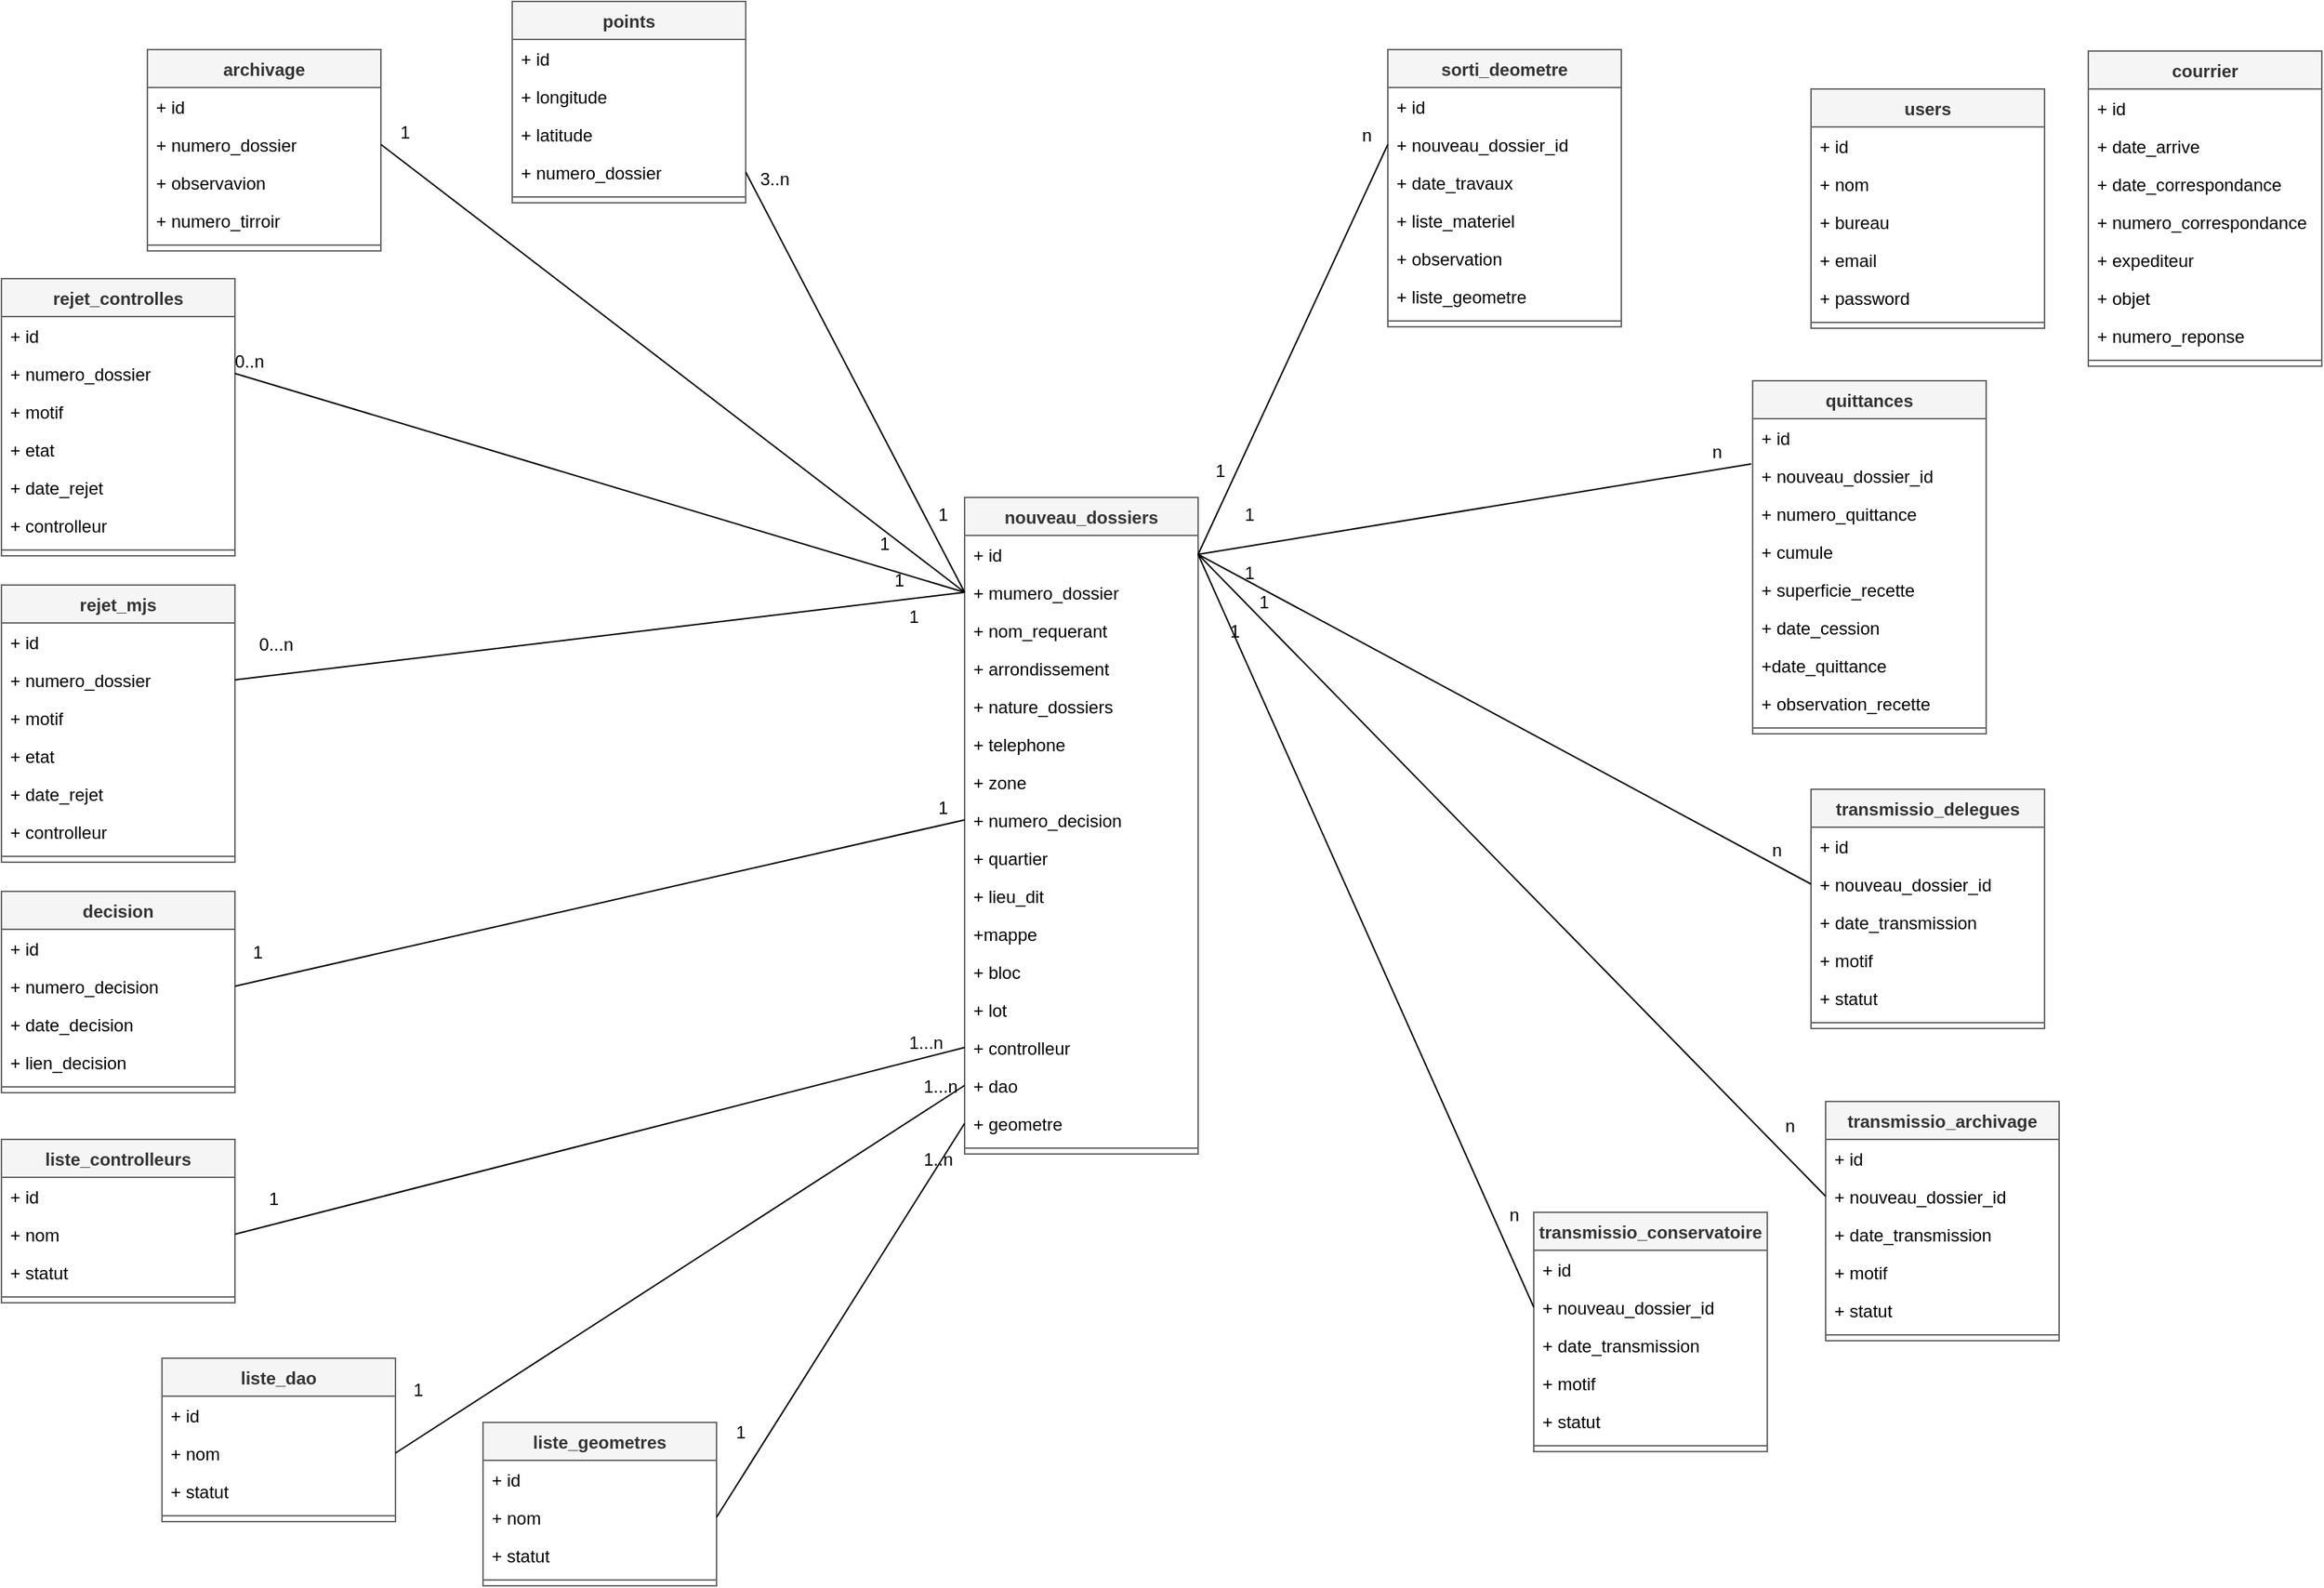 <mxfile>
    <diagram id="TivVkfcEOv7B_AkhgprF" name="Page-1">
        <mxGraphModel dx="832" dy="475" grid="1" gridSize="10" guides="1" tooltips="1" connect="1" arrows="1" fold="1" page="1" pageScale="1" pageWidth="1654" pageHeight="1169" background="#ffffff" math="0" shadow="0">
            <root>
                <mxCell id="0"/>
                <mxCell id="1" parent="0"/>
                <mxCell id="2" value="archivage" style="swimlane;fontStyle=1;align=center;verticalAlign=top;childLayout=stackLayout;horizontal=1;startSize=26;horizontalStack=0;resizeParent=1;resizeParentMax=0;resizeLast=0;collapsible=1;marginBottom=0;fontColor=#333333;labelBorderColor=none;labelBackgroundColor=none;fillColor=#f5f5f5;strokeColor=#666666;" vertex="1" parent="1">
                    <mxGeometry x="150" y="53" width="160" height="138" as="geometry"/>
                </mxCell>
                <mxCell id="3" value="+ id" style="text;strokeColor=none;fillColor=none;align=left;verticalAlign=top;spacingLeft=4;spacingRight=4;overflow=hidden;rotatable=0;points=[[0,0.5],[1,0.5]];portConstraint=eastwest;fontColor=#000000;labelBorderColor=none;labelBackgroundColor=none;" vertex="1" parent="2">
                    <mxGeometry y="26" width="160" height="26" as="geometry"/>
                </mxCell>
                <mxCell id="5" value="+ numero_dossier" style="text;strokeColor=none;fillColor=none;align=left;verticalAlign=top;spacingLeft=4;spacingRight=4;overflow=hidden;rotatable=0;points=[[0,0.5],[1,0.5]];portConstraint=eastwest;fontColor=#000000;labelBorderColor=none;labelBackgroundColor=none;" vertex="1" parent="2">
                    <mxGeometry y="52" width="160" height="26" as="geometry"/>
                </mxCell>
                <mxCell id="6" value="+ observavion" style="text;strokeColor=none;fillColor=none;align=left;verticalAlign=top;spacingLeft=4;spacingRight=4;overflow=hidden;rotatable=0;points=[[0,0.5],[1,0.5]];portConstraint=eastwest;fontColor=#000000;labelBorderColor=none;labelBackgroundColor=none;" vertex="1" parent="2">
                    <mxGeometry y="78" width="160" height="26" as="geometry"/>
                </mxCell>
                <mxCell id="7" value="+ numero_tirroir" style="text;strokeColor=none;fillColor=none;align=left;verticalAlign=top;spacingLeft=4;spacingRight=4;overflow=hidden;rotatable=0;points=[[0,0.5],[1,0.5]];portConstraint=eastwest;fontColor=#000000;labelBorderColor=none;labelBackgroundColor=none;" vertex="1" parent="2">
                    <mxGeometry y="104" width="160" height="26" as="geometry"/>
                </mxCell>
                <mxCell id="4" value="" style="line;strokeWidth=1;fillColor=none;align=left;verticalAlign=middle;spacingTop=-1;spacingLeft=3;spacingRight=3;rotatable=0;labelPosition=right;points=[];portConstraint=eastwest;strokeColor=inherit;fontColor=#000000;labelBorderColor=none;labelBackgroundColor=none;" vertex="1" parent="2">
                    <mxGeometry y="130" width="160" height="8" as="geometry"/>
                </mxCell>
                <mxCell id="10" value="courrier" style="swimlane;fontStyle=1;align=center;verticalAlign=top;childLayout=stackLayout;horizontal=1;startSize=26;horizontalStack=0;resizeParent=1;resizeParentMax=0;resizeLast=0;collapsible=1;marginBottom=0;fontColor=#333333;labelBorderColor=none;labelBackgroundColor=none;fillColor=#f5f5f5;strokeColor=#666666;" vertex="1" parent="1">
                    <mxGeometry x="1480" y="54" width="160" height="216" as="geometry"/>
                </mxCell>
                <mxCell id="11" value="+ id" style="text;strokeColor=none;fillColor=none;align=left;verticalAlign=top;spacingLeft=4;spacingRight=4;overflow=hidden;rotatable=0;points=[[0,0.5],[1,0.5]];portConstraint=eastwest;fontColor=#000000;labelBorderColor=none;labelBackgroundColor=none;" vertex="1" parent="10">
                    <mxGeometry y="26" width="160" height="26" as="geometry"/>
                </mxCell>
                <mxCell id="12" value="+ date_arrive" style="text;strokeColor=none;fillColor=none;align=left;verticalAlign=top;spacingLeft=4;spacingRight=4;overflow=hidden;rotatable=0;points=[[0,0.5],[1,0.5]];portConstraint=eastwest;fontColor=#000000;labelBorderColor=none;labelBackgroundColor=none;" vertex="1" parent="10">
                    <mxGeometry y="52" width="160" height="26" as="geometry"/>
                </mxCell>
                <mxCell id="13" value="+ date_correspondance" style="text;strokeColor=none;fillColor=none;align=left;verticalAlign=top;spacingLeft=4;spacingRight=4;overflow=hidden;rotatable=0;points=[[0,0.5],[1,0.5]];portConstraint=eastwest;fontColor=#000000;labelBorderColor=none;labelBackgroundColor=none;" vertex="1" parent="10">
                    <mxGeometry y="78" width="160" height="26" as="geometry"/>
                </mxCell>
                <mxCell id="14" value="+ numero_correspondance" style="text;strokeColor=none;fillColor=none;align=left;verticalAlign=top;spacingLeft=4;spacingRight=4;overflow=hidden;rotatable=0;points=[[0,0.5],[1,0.5]];portConstraint=eastwest;fontColor=#000000;labelBorderColor=none;labelBackgroundColor=none;" vertex="1" parent="10">
                    <mxGeometry y="104" width="160" height="26" as="geometry"/>
                </mxCell>
                <mxCell id="17" value="+ expediteur" style="text;strokeColor=none;fillColor=none;align=left;verticalAlign=top;spacingLeft=4;spacingRight=4;overflow=hidden;rotatable=0;points=[[0,0.5],[1,0.5]];portConstraint=eastwest;fontColor=#000000;labelBorderColor=none;labelBackgroundColor=none;" vertex="1" parent="10">
                    <mxGeometry y="130" width="160" height="26" as="geometry"/>
                </mxCell>
                <mxCell id="18" value="+ objet" style="text;strokeColor=none;fillColor=none;align=left;verticalAlign=top;spacingLeft=4;spacingRight=4;overflow=hidden;rotatable=0;points=[[0,0.5],[1,0.5]];portConstraint=eastwest;fontColor=#000000;labelBorderColor=none;labelBackgroundColor=none;" vertex="1" parent="10">
                    <mxGeometry y="156" width="160" height="26" as="geometry"/>
                </mxCell>
                <mxCell id="16" value="+ numero_reponse" style="text;strokeColor=none;fillColor=none;align=left;verticalAlign=top;spacingLeft=4;spacingRight=4;overflow=hidden;rotatable=0;points=[[0,0.5],[1,0.5]];portConstraint=eastwest;fontColor=#000000;labelBorderColor=none;labelBackgroundColor=none;" vertex="1" parent="10">
                    <mxGeometry y="182" width="160" height="26" as="geometry"/>
                </mxCell>
                <mxCell id="15" value="" style="line;strokeWidth=1;fillColor=none;align=left;verticalAlign=middle;spacingTop=-1;spacingLeft=3;spacingRight=3;rotatable=0;labelPosition=right;points=[];portConstraint=eastwest;strokeColor=inherit;fontColor=#000000;labelBorderColor=none;labelBackgroundColor=none;" vertex="1" parent="10">
                    <mxGeometry y="208" width="160" height="8" as="geometry"/>
                </mxCell>
                <mxCell id="19" value="decision" style="swimlane;fontStyle=1;align=center;verticalAlign=top;childLayout=stackLayout;horizontal=1;startSize=26;horizontalStack=0;resizeParent=1;resizeParentMax=0;resizeLast=0;collapsible=1;marginBottom=0;fontColor=#333333;labelBorderColor=none;labelBackgroundColor=none;fillColor=#f5f5f5;strokeColor=#666666;" vertex="1" parent="1">
                    <mxGeometry x="50" y="630" width="160" height="138" as="geometry"/>
                </mxCell>
                <mxCell id="20" value="+ id" style="text;strokeColor=none;fillColor=none;align=left;verticalAlign=top;spacingLeft=4;spacingRight=4;overflow=hidden;rotatable=0;points=[[0,0.5],[1,0.5]];portConstraint=eastwest;fontColor=#000000;labelBorderColor=none;labelBackgroundColor=none;" vertex="1" parent="19">
                    <mxGeometry y="26" width="160" height="26" as="geometry"/>
                </mxCell>
                <mxCell id="21" value="+ numero_decision" style="text;strokeColor=none;fillColor=none;align=left;verticalAlign=top;spacingLeft=4;spacingRight=4;overflow=hidden;rotatable=0;points=[[0,0.5],[1,0.5]];portConstraint=eastwest;fontColor=#000000;labelBorderColor=none;labelBackgroundColor=none;" vertex="1" parent="19">
                    <mxGeometry y="52" width="160" height="26" as="geometry"/>
                </mxCell>
                <mxCell id="22" value="+ date_decision" style="text;strokeColor=none;fillColor=none;align=left;verticalAlign=top;spacingLeft=4;spacingRight=4;overflow=hidden;rotatable=0;points=[[0,0.5],[1,0.5]];portConstraint=eastwest;fontColor=#000000;labelBorderColor=none;labelBackgroundColor=none;" vertex="1" parent="19">
                    <mxGeometry y="78" width="160" height="26" as="geometry"/>
                </mxCell>
                <mxCell id="23" value="+ lien_decision" style="text;strokeColor=none;fillColor=none;align=left;verticalAlign=top;spacingLeft=4;spacingRight=4;overflow=hidden;rotatable=0;points=[[0,0.5],[1,0.5]];portConstraint=eastwest;fontColor=#000000;labelBorderColor=none;labelBackgroundColor=none;" vertex="1" parent="19">
                    <mxGeometry y="104" width="160" height="26" as="geometry"/>
                </mxCell>
                <mxCell id="24" value="" style="line;strokeWidth=1;fillColor=none;align=left;verticalAlign=middle;spacingTop=-1;spacingLeft=3;spacingRight=3;rotatable=0;labelPosition=right;points=[];portConstraint=eastwest;strokeColor=inherit;fontColor=#000000;labelBorderColor=none;labelBackgroundColor=none;" vertex="1" parent="19">
                    <mxGeometry y="130" width="160" height="8" as="geometry"/>
                </mxCell>
                <mxCell id="25" value="liste_controlleurs" style="swimlane;fontStyle=1;align=center;verticalAlign=top;childLayout=stackLayout;horizontal=1;startSize=26;horizontalStack=0;resizeParent=1;resizeParentMax=0;resizeLast=0;collapsible=1;marginBottom=0;fontColor=#333333;labelBorderColor=none;labelBackgroundColor=none;fillColor=#f5f5f5;strokeColor=#666666;" vertex="1" parent="1">
                    <mxGeometry x="50" y="800" width="160" height="112" as="geometry"/>
                </mxCell>
                <mxCell id="26" value="+ id" style="text;strokeColor=none;fillColor=none;align=left;verticalAlign=top;spacingLeft=4;spacingRight=4;overflow=hidden;rotatable=0;points=[[0,0.5],[1,0.5]];portConstraint=eastwest;fontColor=#000000;labelBorderColor=none;labelBackgroundColor=none;" vertex="1" parent="25">
                    <mxGeometry y="26" width="160" height="26" as="geometry"/>
                </mxCell>
                <mxCell id="27" value="+ nom" style="text;strokeColor=none;fillColor=none;align=left;verticalAlign=top;spacingLeft=4;spacingRight=4;overflow=hidden;rotatable=0;points=[[0,0.5],[1,0.5]];portConstraint=eastwest;fontColor=#000000;labelBorderColor=none;labelBackgroundColor=none;" vertex="1" parent="25">
                    <mxGeometry y="52" width="160" height="26" as="geometry"/>
                </mxCell>
                <mxCell id="29" value="+ statut" style="text;strokeColor=none;fillColor=none;align=left;verticalAlign=top;spacingLeft=4;spacingRight=4;overflow=hidden;rotatable=0;points=[[0,0.5],[1,0.5]];portConstraint=eastwest;fontColor=#000000;labelBorderColor=none;labelBackgroundColor=none;" vertex="1" parent="25">
                    <mxGeometry y="78" width="160" height="26" as="geometry"/>
                </mxCell>
                <mxCell id="30" value="" style="line;strokeWidth=1;fillColor=none;align=left;verticalAlign=middle;spacingTop=-1;spacingLeft=3;spacingRight=3;rotatable=0;labelPosition=right;points=[];portConstraint=eastwest;strokeColor=inherit;fontColor=#000000;labelBorderColor=none;labelBackgroundColor=none;" vertex="1" parent="25">
                    <mxGeometry y="104" width="160" height="8" as="geometry"/>
                </mxCell>
                <mxCell id="31" value="liste_geometres" style="swimlane;fontStyle=1;align=center;verticalAlign=top;childLayout=stackLayout;horizontal=1;startSize=26;horizontalStack=0;resizeParent=1;resizeParentMax=0;resizeLast=0;collapsible=1;marginBottom=0;fontColor=#333333;labelBorderColor=none;labelBackgroundColor=none;fillColor=#f5f5f5;strokeColor=#666666;" vertex="1" parent="1">
                    <mxGeometry x="380" y="994" width="160" height="112" as="geometry"/>
                </mxCell>
                <mxCell id="32" value="+ id" style="text;strokeColor=none;fillColor=none;align=left;verticalAlign=top;spacingLeft=4;spacingRight=4;overflow=hidden;rotatable=0;points=[[0,0.5],[1,0.5]];portConstraint=eastwest;fontColor=#000000;labelBorderColor=none;labelBackgroundColor=none;" vertex="1" parent="31">
                    <mxGeometry y="26" width="160" height="26" as="geometry"/>
                </mxCell>
                <mxCell id="33" value="+ nom" style="text;strokeColor=none;fillColor=none;align=left;verticalAlign=top;spacingLeft=4;spacingRight=4;overflow=hidden;rotatable=0;points=[[0,0.5],[1,0.5]];portConstraint=eastwest;fontColor=#000000;labelBorderColor=none;labelBackgroundColor=none;" vertex="1" parent="31">
                    <mxGeometry y="52" width="160" height="26" as="geometry"/>
                </mxCell>
                <mxCell id="34" value="+ statut" style="text;strokeColor=none;fillColor=none;align=left;verticalAlign=top;spacingLeft=4;spacingRight=4;overflow=hidden;rotatable=0;points=[[0,0.5],[1,0.5]];portConstraint=eastwest;fontColor=#000000;labelBorderColor=none;labelBackgroundColor=none;" vertex="1" parent="31">
                    <mxGeometry y="78" width="160" height="26" as="geometry"/>
                </mxCell>
                <mxCell id="35" value="" style="line;strokeWidth=1;fillColor=none;align=left;verticalAlign=middle;spacingTop=-1;spacingLeft=3;spacingRight=3;rotatable=0;labelPosition=right;points=[];portConstraint=eastwest;strokeColor=inherit;fontColor=#000000;labelBorderColor=none;labelBackgroundColor=none;" vertex="1" parent="31">
                    <mxGeometry y="104" width="160" height="8" as="geometry"/>
                </mxCell>
                <mxCell id="36" value="liste_dao" style="swimlane;fontStyle=1;align=center;verticalAlign=top;childLayout=stackLayout;horizontal=1;startSize=26;horizontalStack=0;resizeParent=1;resizeParentMax=0;resizeLast=0;collapsible=1;marginBottom=0;fontColor=#333333;labelBorderColor=none;labelBackgroundColor=none;fillColor=#f5f5f5;strokeColor=#666666;" vertex="1" parent="1">
                    <mxGeometry x="160" y="950" width="160" height="112" as="geometry"/>
                </mxCell>
                <mxCell id="37" value="+ id" style="text;strokeColor=none;fillColor=none;align=left;verticalAlign=top;spacingLeft=4;spacingRight=4;overflow=hidden;rotatable=0;points=[[0,0.5],[1,0.5]];portConstraint=eastwest;fontColor=#000000;labelBorderColor=none;labelBackgroundColor=none;" vertex="1" parent="36">
                    <mxGeometry y="26" width="160" height="26" as="geometry"/>
                </mxCell>
                <mxCell id="38" value="+ nom" style="text;strokeColor=none;fillColor=none;align=left;verticalAlign=top;spacingLeft=4;spacingRight=4;overflow=hidden;rotatable=0;points=[[0,0.5],[1,0.5]];portConstraint=eastwest;fontColor=#000000;labelBorderColor=none;labelBackgroundColor=none;" vertex="1" parent="36">
                    <mxGeometry y="52" width="160" height="26" as="geometry"/>
                </mxCell>
                <mxCell id="39" value="+ statut" style="text;strokeColor=none;fillColor=none;align=left;verticalAlign=top;spacingLeft=4;spacingRight=4;overflow=hidden;rotatable=0;points=[[0,0.5],[1,0.5]];portConstraint=eastwest;fontColor=#000000;labelBorderColor=none;labelBackgroundColor=none;" vertex="1" parent="36">
                    <mxGeometry y="78" width="160" height="26" as="geometry"/>
                </mxCell>
                <mxCell id="40" value="" style="line;strokeWidth=1;fillColor=none;align=left;verticalAlign=middle;spacingTop=-1;spacingLeft=3;spacingRight=3;rotatable=0;labelPosition=right;points=[];portConstraint=eastwest;strokeColor=inherit;fontColor=#000000;labelBorderColor=none;labelBackgroundColor=none;" vertex="1" parent="36">
                    <mxGeometry y="104" width="160" height="8" as="geometry"/>
                </mxCell>
                <mxCell id="41" value="nouveau_dossiers" style="swimlane;fontStyle=1;align=center;verticalAlign=top;childLayout=stackLayout;horizontal=1;startSize=26;horizontalStack=0;resizeParent=1;resizeParentMax=0;resizeLast=0;collapsible=1;marginBottom=0;fontColor=#333333;labelBorderColor=none;labelBackgroundColor=none;fillColor=#f5f5f5;strokeColor=#666666;" vertex="1" parent="1">
                    <mxGeometry x="710" y="360" width="160" height="450" as="geometry"/>
                </mxCell>
                <mxCell id="42" value="+ id" style="text;strokeColor=none;fillColor=none;align=left;verticalAlign=top;spacingLeft=4;spacingRight=4;overflow=hidden;rotatable=0;points=[[0,0.5],[1,0.5]];portConstraint=eastwest;fontColor=#000000;labelBorderColor=none;labelBackgroundColor=none;" vertex="1" parent="41">
                    <mxGeometry y="26" width="160" height="26" as="geometry"/>
                </mxCell>
                <mxCell id="145" value="+ mumero_dossier" style="text;strokeColor=none;fillColor=none;align=left;verticalAlign=top;spacingLeft=4;spacingRight=4;overflow=hidden;rotatable=0;points=[[0,0.5],[1,0.5]];portConstraint=eastwest;fontColor=#000000;labelBorderColor=none;labelBackgroundColor=none;" vertex="1" parent="41">
                    <mxGeometry y="52" width="160" height="26" as="geometry"/>
                </mxCell>
                <mxCell id="43" value="+ nom_requerant" style="text;strokeColor=none;fillColor=none;align=left;verticalAlign=top;spacingLeft=4;spacingRight=4;overflow=hidden;rotatable=0;points=[[0,0.5],[1,0.5]];portConstraint=eastwest;fontColor=#000000;labelBorderColor=none;labelBackgroundColor=none;" vertex="1" parent="41">
                    <mxGeometry y="78" width="160" height="26" as="geometry"/>
                </mxCell>
                <mxCell id="47" value="+ arrondissement" style="text;strokeColor=none;fillColor=none;align=left;verticalAlign=top;spacingLeft=4;spacingRight=4;overflow=hidden;rotatable=0;points=[[0,0.5],[1,0.5]];portConstraint=eastwest;fontColor=#000000;labelBorderColor=none;labelBackgroundColor=none;" vertex="1" parent="41">
                    <mxGeometry y="104" width="160" height="26" as="geometry"/>
                </mxCell>
                <mxCell id="46" value="+ nature_dossiers" style="text;strokeColor=none;fillColor=none;align=left;verticalAlign=top;spacingLeft=4;spacingRight=4;overflow=hidden;rotatable=0;points=[[0,0.5],[1,0.5]];portConstraint=eastwest;fontColor=#000000;labelBorderColor=none;labelBackgroundColor=none;" vertex="1" parent="41">
                    <mxGeometry y="130" width="160" height="26" as="geometry"/>
                </mxCell>
                <mxCell id="44" value="+ telephone" style="text;strokeColor=none;fillColor=none;align=left;verticalAlign=top;spacingLeft=4;spacingRight=4;overflow=hidden;rotatable=0;points=[[0,0.5],[1,0.5]];portConstraint=eastwest;fontColor=#000000;labelBorderColor=none;labelBackgroundColor=none;" vertex="1" parent="41">
                    <mxGeometry y="156" width="160" height="26" as="geometry"/>
                </mxCell>
                <mxCell id="48" value="+ zone" style="text;strokeColor=none;fillColor=none;align=left;verticalAlign=top;spacingLeft=4;spacingRight=4;overflow=hidden;rotatable=0;points=[[0,0.5],[1,0.5]];portConstraint=eastwest;fontColor=#000000;labelBorderColor=none;labelBackgroundColor=none;" vertex="1" parent="41">
                    <mxGeometry y="182" width="160" height="26" as="geometry"/>
                </mxCell>
                <mxCell id="187" value="+ numero_decision" style="text;strokeColor=none;fillColor=none;align=left;verticalAlign=top;spacingLeft=4;spacingRight=4;overflow=hidden;rotatable=0;points=[[0,0.5],[1,0.5]];portConstraint=eastwest;fontColor=#000000;labelBorderColor=none;labelBackgroundColor=none;" vertex="1" parent="41">
                    <mxGeometry y="208" width="160" height="26" as="geometry"/>
                </mxCell>
                <mxCell id="49" value="+ quartier" style="text;strokeColor=none;fillColor=none;align=left;verticalAlign=top;spacingLeft=4;spacingRight=4;overflow=hidden;rotatable=0;points=[[0,0.5],[1,0.5]];portConstraint=eastwest;fontColor=#000000;labelBorderColor=none;labelBackgroundColor=none;" vertex="1" parent="41">
                    <mxGeometry y="234" width="160" height="26" as="geometry"/>
                </mxCell>
                <mxCell id="50" value="+ lieu_dit" style="text;strokeColor=none;fillColor=none;align=left;verticalAlign=top;spacingLeft=4;spacingRight=4;overflow=hidden;rotatable=0;points=[[0,0.5],[1,0.5]];portConstraint=eastwest;fontColor=#000000;labelBorderColor=none;labelBackgroundColor=none;" vertex="1" parent="41">
                    <mxGeometry y="260" width="160" height="26" as="geometry"/>
                </mxCell>
                <mxCell id="51" value="+mappe" style="text;strokeColor=none;fillColor=none;align=left;verticalAlign=top;spacingLeft=4;spacingRight=4;overflow=hidden;rotatable=0;points=[[0,0.5],[1,0.5]];portConstraint=eastwest;fontColor=#000000;labelBorderColor=none;labelBackgroundColor=none;" vertex="1" parent="41">
                    <mxGeometry y="286" width="160" height="26" as="geometry"/>
                </mxCell>
                <mxCell id="52" value="+ bloc" style="text;strokeColor=none;fillColor=none;align=left;verticalAlign=top;spacingLeft=4;spacingRight=4;overflow=hidden;rotatable=0;points=[[0,0.5],[1,0.5]];portConstraint=eastwest;fontColor=#000000;labelBorderColor=none;labelBackgroundColor=none;" vertex="1" parent="41">
                    <mxGeometry y="312" width="160" height="26" as="geometry"/>
                </mxCell>
                <mxCell id="53" value="+ lot" style="text;strokeColor=none;fillColor=none;align=left;verticalAlign=top;spacingLeft=4;spacingRight=4;overflow=hidden;rotatable=0;points=[[0,0.5],[1,0.5]];portConstraint=eastwest;fontColor=#000000;labelBorderColor=none;labelBackgroundColor=none;" vertex="1" parent="41">
                    <mxGeometry y="338" width="160" height="26" as="geometry"/>
                </mxCell>
                <mxCell id="149" value="+ controlleur" style="text;strokeColor=none;fillColor=none;align=left;verticalAlign=top;spacingLeft=4;spacingRight=4;overflow=hidden;rotatable=0;points=[[0,0.5],[1,0.5]];portConstraint=eastwest;fontColor=#000000;labelBorderColor=none;labelBackgroundColor=none;" vertex="1" parent="41">
                    <mxGeometry y="364" width="160" height="26" as="geometry"/>
                </mxCell>
                <mxCell id="154" value="+ dao" style="text;strokeColor=none;fillColor=none;align=left;verticalAlign=top;spacingLeft=4;spacingRight=4;overflow=hidden;rotatable=0;points=[[0,0.5],[1,0.5]];portConstraint=eastwest;fontColor=#000000;labelBorderColor=none;labelBackgroundColor=none;" vertex="1" parent="41">
                    <mxGeometry y="390" width="160" height="26" as="geometry"/>
                </mxCell>
                <mxCell id="153" value="+ geometre" style="text;strokeColor=none;fillColor=none;align=left;verticalAlign=top;spacingLeft=4;spacingRight=4;overflow=hidden;rotatable=0;points=[[0,0.5],[1,0.5]];portConstraint=eastwest;fontColor=#000000;labelBorderColor=none;labelBackgroundColor=none;" vertex="1" parent="41">
                    <mxGeometry y="416" width="160" height="26" as="geometry"/>
                </mxCell>
                <mxCell id="45" value="" style="line;strokeWidth=1;fillColor=none;align=left;verticalAlign=middle;spacingTop=-1;spacingLeft=3;spacingRight=3;rotatable=0;labelPosition=right;points=[];portConstraint=eastwest;strokeColor=inherit;fontColor=#000000;labelBorderColor=none;labelBackgroundColor=none;" vertex="1" parent="41">
                    <mxGeometry y="442" width="160" height="8" as="geometry"/>
                </mxCell>
                <mxCell id="55" value="points" style="swimlane;fontStyle=1;align=center;verticalAlign=top;childLayout=stackLayout;horizontal=1;startSize=26;horizontalStack=0;resizeParent=1;resizeParentMax=0;resizeLast=0;collapsible=1;marginBottom=0;fontColor=#333333;labelBorderColor=none;labelBackgroundColor=none;fillColor=#f5f5f5;strokeColor=#666666;" vertex="1" parent="1">
                    <mxGeometry x="400" y="20" width="160" height="138" as="geometry"/>
                </mxCell>
                <mxCell id="56" value="+ id" style="text;strokeColor=none;fillColor=none;align=left;verticalAlign=top;spacingLeft=4;spacingRight=4;overflow=hidden;rotatable=0;points=[[0,0.5],[1,0.5]];portConstraint=eastwest;fontColor=#000000;labelBorderColor=none;labelBackgroundColor=none;" vertex="1" parent="55">
                    <mxGeometry y="26" width="160" height="26" as="geometry"/>
                </mxCell>
                <mxCell id="57" value="+ longitude" style="text;strokeColor=none;fillColor=none;align=left;verticalAlign=top;spacingLeft=4;spacingRight=4;overflow=hidden;rotatable=0;points=[[0,0.5],[1,0.5]];portConstraint=eastwest;fontColor=#000000;labelBorderColor=none;labelBackgroundColor=none;" vertex="1" parent="55">
                    <mxGeometry y="52" width="160" height="26" as="geometry"/>
                </mxCell>
                <mxCell id="58" value="+ latitude" style="text;strokeColor=none;fillColor=none;align=left;verticalAlign=top;spacingLeft=4;spacingRight=4;overflow=hidden;rotatable=0;points=[[0,0.5],[1,0.5]];portConstraint=eastwest;fontColor=#000000;labelBorderColor=none;labelBackgroundColor=none;" vertex="1" parent="55">
                    <mxGeometry y="78" width="160" height="26" as="geometry"/>
                </mxCell>
                <mxCell id="60" value="+ numero_dossier" style="text;strokeColor=none;fillColor=none;align=left;verticalAlign=top;spacingLeft=4;spacingRight=4;overflow=hidden;rotatable=0;points=[[0,0.5],[1,0.5]];portConstraint=eastwest;fontColor=#000000;labelBorderColor=none;labelBackgroundColor=none;" vertex="1" parent="55">
                    <mxGeometry y="104" width="160" height="26" as="geometry"/>
                </mxCell>
                <mxCell id="59" value="" style="line;strokeWidth=1;fillColor=none;align=left;verticalAlign=middle;spacingTop=-1;spacingLeft=3;spacingRight=3;rotatable=0;labelPosition=right;points=[];portConstraint=eastwest;strokeColor=inherit;fontColor=#000000;labelBorderColor=none;labelBackgroundColor=none;" vertex="1" parent="55">
                    <mxGeometry y="130" width="160" height="8" as="geometry"/>
                </mxCell>
                <mxCell id="61" value="quittances" style="swimlane;fontStyle=1;align=center;verticalAlign=top;childLayout=stackLayout;horizontal=1;startSize=26;horizontalStack=0;resizeParent=1;resizeParentMax=0;resizeLast=0;collapsible=1;marginBottom=0;fontColor=#333333;labelBorderColor=none;labelBackgroundColor=none;fillColor=#f5f5f5;strokeColor=#666666;" vertex="1" parent="1">
                    <mxGeometry x="1250" y="280" width="160" height="242" as="geometry"/>
                </mxCell>
                <mxCell id="62" value="+ id" style="text;strokeColor=none;fillColor=none;align=left;verticalAlign=top;spacingLeft=4;spacingRight=4;overflow=hidden;rotatable=0;points=[[0,0.5],[1,0.5]];portConstraint=eastwest;fontColor=#000000;labelBorderColor=none;labelBackgroundColor=none;" vertex="1" parent="61">
                    <mxGeometry y="26" width="160" height="26" as="geometry"/>
                </mxCell>
                <mxCell id="64" value="+ nouveau_dossier_id" style="text;strokeColor=none;fillColor=none;align=left;verticalAlign=top;spacingLeft=4;spacingRight=4;overflow=hidden;rotatable=0;points=[[0,0.5],[1,0.5]];portConstraint=eastwest;fontColor=#000000;labelBorderColor=none;labelBackgroundColor=none;" vertex="1" parent="61">
                    <mxGeometry y="52" width="160" height="26" as="geometry"/>
                </mxCell>
                <mxCell id="63" value="+ numero_quittance" style="text;strokeColor=none;fillColor=none;align=left;verticalAlign=top;spacingLeft=4;spacingRight=4;overflow=hidden;rotatable=0;points=[[0,0.5],[1,0.5]];portConstraint=eastwest;fontColor=#000000;labelBorderColor=none;labelBackgroundColor=none;" vertex="1" parent="61">
                    <mxGeometry y="78" width="160" height="26" as="geometry"/>
                </mxCell>
                <mxCell id="66" value="+ cumule" style="text;strokeColor=none;fillColor=none;align=left;verticalAlign=top;spacingLeft=4;spacingRight=4;overflow=hidden;rotatable=0;points=[[0,0.5],[1,0.5]];portConstraint=eastwest;fontColor=#000000;labelBorderColor=none;labelBackgroundColor=none;" vertex="1" parent="61">
                    <mxGeometry y="104" width="160" height="26" as="geometry"/>
                </mxCell>
                <mxCell id="67" value="+ superficie_recette" style="text;strokeColor=none;fillColor=none;align=left;verticalAlign=top;spacingLeft=4;spacingRight=4;overflow=hidden;rotatable=0;points=[[0,0.5],[1,0.5]];portConstraint=eastwest;fontColor=#000000;labelBorderColor=none;labelBackgroundColor=none;" vertex="1" parent="61">
                    <mxGeometry y="130" width="160" height="26" as="geometry"/>
                </mxCell>
                <mxCell id="68" value="+ date_cession" style="text;strokeColor=none;fillColor=none;align=left;verticalAlign=top;spacingLeft=4;spacingRight=4;overflow=hidden;rotatable=0;points=[[0,0.5],[1,0.5]];portConstraint=eastwest;fontColor=#000000;labelBorderColor=none;labelBackgroundColor=none;" vertex="1" parent="61">
                    <mxGeometry y="156" width="160" height="26" as="geometry"/>
                </mxCell>
                <mxCell id="69" value="+date_quittance" style="text;strokeColor=none;fillColor=none;align=left;verticalAlign=top;spacingLeft=4;spacingRight=4;overflow=hidden;rotatable=0;points=[[0,0.5],[1,0.5]];portConstraint=eastwest;fontColor=#000000;labelBorderColor=none;labelBackgroundColor=none;" vertex="1" parent="61">
                    <mxGeometry y="182" width="160" height="26" as="geometry"/>
                </mxCell>
                <mxCell id="70" value="+ observation_recette" style="text;strokeColor=none;fillColor=none;align=left;verticalAlign=top;spacingLeft=4;spacingRight=4;overflow=hidden;rotatable=0;points=[[0,0.5],[1,0.5]];portConstraint=eastwest;fontColor=#000000;labelBorderColor=none;labelBackgroundColor=none;" vertex="1" parent="61">
                    <mxGeometry y="208" width="160" height="26" as="geometry"/>
                </mxCell>
                <mxCell id="65" value="" style="line;strokeWidth=1;fillColor=none;align=left;verticalAlign=middle;spacingTop=-1;spacingLeft=3;spacingRight=3;rotatable=0;labelPosition=right;points=[];portConstraint=eastwest;strokeColor=inherit;fontColor=#000000;labelBorderColor=none;labelBackgroundColor=none;" vertex="1" parent="61">
                    <mxGeometry y="234" width="160" height="8" as="geometry"/>
                </mxCell>
                <mxCell id="71" value="rejet_controlles" style="swimlane;fontStyle=1;align=center;verticalAlign=top;childLayout=stackLayout;horizontal=1;startSize=26;horizontalStack=0;resizeParent=1;resizeParentMax=0;resizeLast=0;collapsible=1;marginBottom=0;fontColor=#333333;labelBorderColor=none;labelBackgroundColor=none;fillColor=#f5f5f5;strokeColor=#666666;" vertex="1" parent="1">
                    <mxGeometry x="50" y="210" width="160" height="190" as="geometry"/>
                </mxCell>
                <mxCell id="72" value="+ id" style="text;strokeColor=none;fillColor=none;align=left;verticalAlign=top;spacingLeft=4;spacingRight=4;overflow=hidden;rotatable=0;points=[[0,0.5],[1,0.5]];portConstraint=eastwest;fontColor=#000000;labelBorderColor=none;labelBackgroundColor=none;" vertex="1" parent="71">
                    <mxGeometry y="26" width="160" height="26" as="geometry"/>
                </mxCell>
                <mxCell id="73" value="+ numero_dossier" style="text;strokeColor=none;fillColor=none;align=left;verticalAlign=top;spacingLeft=4;spacingRight=4;overflow=hidden;rotatable=0;points=[[0,0.5],[1,0.5]];portConstraint=eastwest;fontColor=#000000;labelBorderColor=none;labelBackgroundColor=none;" vertex="1" parent="71">
                    <mxGeometry y="52" width="160" height="26" as="geometry"/>
                </mxCell>
                <mxCell id="74" value="+ motif" style="text;strokeColor=none;fillColor=none;align=left;verticalAlign=top;spacingLeft=4;spacingRight=4;overflow=hidden;rotatable=0;points=[[0,0.5],[1,0.5]];portConstraint=eastwest;fontColor=#000000;labelBorderColor=none;labelBackgroundColor=none;" vertex="1" parent="71">
                    <mxGeometry y="78" width="160" height="26" as="geometry"/>
                </mxCell>
                <mxCell id="76" value="+ etat" style="text;strokeColor=none;fillColor=none;align=left;verticalAlign=top;spacingLeft=4;spacingRight=4;overflow=hidden;rotatable=0;points=[[0,0.5],[1,0.5]];portConstraint=eastwest;fontColor=#000000;labelBorderColor=none;labelBackgroundColor=none;" vertex="1" parent="71">
                    <mxGeometry y="104" width="160" height="26" as="geometry"/>
                </mxCell>
                <mxCell id="77" value="+ date_rejet" style="text;strokeColor=none;fillColor=none;align=left;verticalAlign=top;spacingLeft=4;spacingRight=4;overflow=hidden;rotatable=0;points=[[0,0.5],[1,0.5]];portConstraint=eastwest;fontColor=#000000;labelBorderColor=none;labelBackgroundColor=none;" vertex="1" parent="71">
                    <mxGeometry y="130" width="160" height="26" as="geometry"/>
                </mxCell>
                <mxCell id="78" value="+ controlleur" style="text;strokeColor=none;fillColor=none;align=left;verticalAlign=top;spacingLeft=4;spacingRight=4;overflow=hidden;rotatable=0;points=[[0,0.5],[1,0.5]];portConstraint=eastwest;fontColor=#000000;labelBorderColor=none;labelBackgroundColor=none;" vertex="1" parent="71">
                    <mxGeometry y="156" width="160" height="26" as="geometry"/>
                </mxCell>
                <mxCell id="75" value="" style="line;strokeWidth=1;fillColor=none;align=left;verticalAlign=middle;spacingTop=-1;spacingLeft=3;spacingRight=3;rotatable=0;labelPosition=right;points=[];portConstraint=eastwest;strokeColor=inherit;fontColor=#000000;labelBorderColor=none;labelBackgroundColor=none;" vertex="1" parent="71">
                    <mxGeometry y="182" width="160" height="8" as="geometry"/>
                </mxCell>
                <mxCell id="79" value="rejet_mjs" style="swimlane;fontStyle=1;align=center;verticalAlign=top;childLayout=stackLayout;horizontal=1;startSize=26;horizontalStack=0;resizeParent=1;resizeParentMax=0;resizeLast=0;collapsible=1;marginBottom=0;fontColor=#333333;labelBorderColor=none;labelBackgroundColor=none;fillColor=#f5f5f5;strokeColor=#666666;" vertex="1" parent="1">
                    <mxGeometry x="50" y="420" width="160" height="190" as="geometry"/>
                </mxCell>
                <mxCell id="80" value="+ id" style="text;strokeColor=none;fillColor=none;align=left;verticalAlign=top;spacingLeft=4;spacingRight=4;overflow=hidden;rotatable=0;points=[[0,0.5],[1,0.5]];portConstraint=eastwest;fontColor=#000000;labelBorderColor=none;labelBackgroundColor=none;" vertex="1" parent="79">
                    <mxGeometry y="26" width="160" height="26" as="geometry"/>
                </mxCell>
                <mxCell id="81" value="+ numero_dossier" style="text;strokeColor=none;fillColor=none;align=left;verticalAlign=top;spacingLeft=4;spacingRight=4;overflow=hidden;rotatable=0;points=[[0,0.5],[1,0.5]];portConstraint=eastwest;fontColor=#000000;labelBorderColor=none;labelBackgroundColor=none;" vertex="1" parent="79">
                    <mxGeometry y="52" width="160" height="26" as="geometry"/>
                </mxCell>
                <mxCell id="82" value="+ motif" style="text;strokeColor=none;fillColor=none;align=left;verticalAlign=top;spacingLeft=4;spacingRight=4;overflow=hidden;rotatable=0;points=[[0,0.5],[1,0.5]];portConstraint=eastwest;fontColor=#000000;labelBorderColor=none;labelBackgroundColor=none;" vertex="1" parent="79">
                    <mxGeometry y="78" width="160" height="26" as="geometry"/>
                </mxCell>
                <mxCell id="83" value="+ etat" style="text;strokeColor=none;fillColor=none;align=left;verticalAlign=top;spacingLeft=4;spacingRight=4;overflow=hidden;rotatable=0;points=[[0,0.5],[1,0.5]];portConstraint=eastwest;fontColor=#000000;labelBorderColor=none;labelBackgroundColor=none;" vertex="1" parent="79">
                    <mxGeometry y="104" width="160" height="26" as="geometry"/>
                </mxCell>
                <mxCell id="84" value="+ date_rejet" style="text;strokeColor=none;fillColor=none;align=left;verticalAlign=top;spacingLeft=4;spacingRight=4;overflow=hidden;rotatable=0;points=[[0,0.5],[1,0.5]];portConstraint=eastwest;fontColor=#000000;labelBorderColor=none;labelBackgroundColor=none;" vertex="1" parent="79">
                    <mxGeometry y="130" width="160" height="26" as="geometry"/>
                </mxCell>
                <mxCell id="85" value="+ controlleur" style="text;strokeColor=none;fillColor=none;align=left;verticalAlign=top;spacingLeft=4;spacingRight=4;overflow=hidden;rotatable=0;points=[[0,0.5],[1,0.5]];portConstraint=eastwest;fontColor=#000000;labelBorderColor=none;labelBackgroundColor=none;" vertex="1" parent="79">
                    <mxGeometry y="156" width="160" height="26" as="geometry"/>
                </mxCell>
                <mxCell id="86" value="" style="line;strokeWidth=1;fillColor=none;align=left;verticalAlign=middle;spacingTop=-1;spacingLeft=3;spacingRight=3;rotatable=0;labelPosition=right;points=[];portConstraint=eastwest;strokeColor=inherit;fontColor=#000000;labelBorderColor=none;labelBackgroundColor=none;" vertex="1" parent="79">
                    <mxGeometry y="182" width="160" height="8" as="geometry"/>
                </mxCell>
                <mxCell id="87" value="sorti_deometre" style="swimlane;fontStyle=1;align=center;verticalAlign=top;childLayout=stackLayout;horizontal=1;startSize=26;horizontalStack=0;resizeParent=1;resizeParentMax=0;resizeLast=0;collapsible=1;marginBottom=0;fontColor=#333333;labelBorderColor=none;labelBackgroundColor=none;fillColor=#f5f5f5;strokeColor=#666666;" vertex="1" parent="1">
                    <mxGeometry x="1000" y="53" width="160" height="190" as="geometry"/>
                </mxCell>
                <mxCell id="88" value="+ id" style="text;strokeColor=none;fillColor=none;align=left;verticalAlign=top;spacingLeft=4;spacingRight=4;overflow=hidden;rotatable=0;points=[[0,0.5],[1,0.5]];portConstraint=eastwest;fontColor=#000000;labelBorderColor=none;labelBackgroundColor=none;" vertex="1" parent="87">
                    <mxGeometry y="26" width="160" height="26" as="geometry"/>
                </mxCell>
                <mxCell id="89" value="+ nouveau_dossier_id" style="text;strokeColor=none;fillColor=none;align=left;verticalAlign=top;spacingLeft=4;spacingRight=4;overflow=hidden;rotatable=0;points=[[0,0.5],[1,0.5]];portConstraint=eastwest;fontColor=#000000;labelBorderColor=none;labelBackgroundColor=none;" vertex="1" parent="87">
                    <mxGeometry y="52" width="160" height="26" as="geometry"/>
                </mxCell>
                <mxCell id="90" value="+ date_travaux" style="text;strokeColor=none;fillColor=none;align=left;verticalAlign=top;spacingLeft=4;spacingRight=4;overflow=hidden;rotatable=0;points=[[0,0.5],[1,0.5]];portConstraint=eastwest;fontColor=#000000;labelBorderColor=none;labelBackgroundColor=none;" vertex="1" parent="87">
                    <mxGeometry y="78" width="160" height="26" as="geometry"/>
                </mxCell>
                <mxCell id="91" value="+ liste_materiel" style="text;strokeColor=none;fillColor=none;align=left;verticalAlign=top;spacingLeft=4;spacingRight=4;overflow=hidden;rotatable=0;points=[[0,0.5],[1,0.5]];portConstraint=eastwest;fontColor=#000000;labelBorderColor=none;labelBackgroundColor=none;" vertex="1" parent="87">
                    <mxGeometry y="104" width="160" height="26" as="geometry"/>
                </mxCell>
                <mxCell id="92" value="+ observation" style="text;strokeColor=none;fillColor=none;align=left;verticalAlign=top;spacingLeft=4;spacingRight=4;overflow=hidden;rotatable=0;points=[[0,0.5],[1,0.5]];portConstraint=eastwest;fontColor=#000000;labelBorderColor=none;labelBackgroundColor=none;" vertex="1" parent="87">
                    <mxGeometry y="130" width="160" height="26" as="geometry"/>
                </mxCell>
                <mxCell id="93" value="+ liste_geometre" style="text;strokeColor=none;fillColor=none;align=left;verticalAlign=top;spacingLeft=4;spacingRight=4;overflow=hidden;rotatable=0;points=[[0,0.5],[1,0.5]];portConstraint=eastwest;fontColor=#000000;labelBorderColor=none;labelBackgroundColor=none;" vertex="1" parent="87">
                    <mxGeometry y="156" width="160" height="26" as="geometry"/>
                </mxCell>
                <mxCell id="95" value="" style="line;strokeWidth=1;fillColor=none;align=left;verticalAlign=middle;spacingTop=-1;spacingLeft=3;spacingRight=3;rotatable=0;labelPosition=right;points=[];portConstraint=eastwest;strokeColor=inherit;fontColor=#000000;labelBorderColor=none;labelBackgroundColor=none;" vertex="1" parent="87">
                    <mxGeometry y="182" width="160" height="8" as="geometry"/>
                </mxCell>
                <mxCell id="96" value="transmissio_delegues" style="swimlane;fontStyle=1;align=center;verticalAlign=top;childLayout=stackLayout;horizontal=1;startSize=26;horizontalStack=0;resizeParent=1;resizeParentMax=0;resizeLast=0;collapsible=1;marginBottom=0;fontColor=#333333;labelBorderColor=none;labelBackgroundColor=none;fillColor=#f5f5f5;strokeColor=#666666;" vertex="1" parent="1">
                    <mxGeometry x="1290" y="560" width="160" height="164" as="geometry"/>
                </mxCell>
                <mxCell id="97" value="+ id" style="text;strokeColor=none;fillColor=none;align=left;verticalAlign=top;spacingLeft=4;spacingRight=4;overflow=hidden;rotatable=0;points=[[0,0.5],[1,0.5]];portConstraint=eastwest;fontColor=#000000;labelBorderColor=none;labelBackgroundColor=none;" vertex="1" parent="96">
                    <mxGeometry y="26" width="160" height="26" as="geometry"/>
                </mxCell>
                <mxCell id="98" value="+ nouveau_dossier_id" style="text;strokeColor=none;fillColor=none;align=left;verticalAlign=top;spacingLeft=4;spacingRight=4;overflow=hidden;rotatable=0;points=[[0,0.5],[1,0.5]];portConstraint=eastwest;fontColor=#000000;labelBorderColor=none;labelBackgroundColor=none;" vertex="1" parent="96">
                    <mxGeometry y="52" width="160" height="26" as="geometry"/>
                </mxCell>
                <mxCell id="99" value="+ date_transmission" style="text;strokeColor=none;fillColor=none;align=left;verticalAlign=top;spacingLeft=4;spacingRight=4;overflow=hidden;rotatable=0;points=[[0,0.5],[1,0.5]];portConstraint=eastwest;fontColor=#000000;labelBorderColor=none;labelBackgroundColor=none;" vertex="1" parent="96">
                    <mxGeometry y="78" width="160" height="26" as="geometry"/>
                </mxCell>
                <mxCell id="100" value="+ motif" style="text;strokeColor=none;fillColor=none;align=left;verticalAlign=top;spacingLeft=4;spacingRight=4;overflow=hidden;rotatable=0;points=[[0,0.5],[1,0.5]];portConstraint=eastwest;fontColor=#000000;labelBorderColor=none;labelBackgroundColor=none;" vertex="1" parent="96">
                    <mxGeometry y="104" width="160" height="26" as="geometry"/>
                </mxCell>
                <mxCell id="101" value="+ statut" style="text;strokeColor=none;fillColor=none;align=left;verticalAlign=top;spacingLeft=4;spacingRight=4;overflow=hidden;rotatable=0;points=[[0,0.5],[1,0.5]];portConstraint=eastwest;fontColor=#000000;labelBorderColor=none;labelBackgroundColor=none;" vertex="1" parent="96">
                    <mxGeometry y="130" width="160" height="26" as="geometry"/>
                </mxCell>
                <mxCell id="103" value="" style="line;strokeWidth=1;fillColor=none;align=left;verticalAlign=middle;spacingTop=-1;spacingLeft=3;spacingRight=3;rotatable=0;labelPosition=right;points=[];portConstraint=eastwest;strokeColor=inherit;fontColor=#000000;labelBorderColor=none;labelBackgroundColor=none;" vertex="1" parent="96">
                    <mxGeometry y="156" width="160" height="8" as="geometry"/>
                </mxCell>
                <mxCell id="118" value="transmissio_archivage" style="swimlane;fontStyle=1;align=center;verticalAlign=top;childLayout=stackLayout;horizontal=1;startSize=26;horizontalStack=0;resizeParent=1;resizeParentMax=0;resizeLast=0;collapsible=1;marginBottom=0;fontColor=#333333;labelBorderColor=none;labelBackgroundColor=none;fillColor=#f5f5f5;strokeColor=#666666;" vertex="1" parent="1">
                    <mxGeometry x="1300" y="774" width="160" height="164" as="geometry"/>
                </mxCell>
                <mxCell id="119" value="+ id" style="text;strokeColor=none;fillColor=none;align=left;verticalAlign=top;spacingLeft=4;spacingRight=4;overflow=hidden;rotatable=0;points=[[0,0.5],[1,0.5]];portConstraint=eastwest;fontColor=#000000;labelBorderColor=none;labelBackgroundColor=none;" vertex="1" parent="118">
                    <mxGeometry y="26" width="160" height="26" as="geometry"/>
                </mxCell>
                <mxCell id="120" value="+ nouveau_dossier_id" style="text;strokeColor=none;fillColor=none;align=left;verticalAlign=top;spacingLeft=4;spacingRight=4;overflow=hidden;rotatable=0;points=[[0,0.5],[1,0.5]];portConstraint=eastwest;fontColor=#000000;labelBorderColor=none;labelBackgroundColor=none;" vertex="1" parent="118">
                    <mxGeometry y="52" width="160" height="26" as="geometry"/>
                </mxCell>
                <mxCell id="121" value="+ date_transmission" style="text;strokeColor=none;fillColor=none;align=left;verticalAlign=top;spacingLeft=4;spacingRight=4;overflow=hidden;rotatable=0;points=[[0,0.5],[1,0.5]];portConstraint=eastwest;fontColor=#000000;labelBorderColor=none;labelBackgroundColor=none;" vertex="1" parent="118">
                    <mxGeometry y="78" width="160" height="26" as="geometry"/>
                </mxCell>
                <mxCell id="122" value="+ motif" style="text;strokeColor=none;fillColor=none;align=left;verticalAlign=top;spacingLeft=4;spacingRight=4;overflow=hidden;rotatable=0;points=[[0,0.5],[1,0.5]];portConstraint=eastwest;fontColor=#000000;labelBorderColor=none;labelBackgroundColor=none;" vertex="1" parent="118">
                    <mxGeometry y="104" width="160" height="26" as="geometry"/>
                </mxCell>
                <mxCell id="123" value="+ statut" style="text;strokeColor=none;fillColor=none;align=left;verticalAlign=top;spacingLeft=4;spacingRight=4;overflow=hidden;rotatable=0;points=[[0,0.5],[1,0.5]];portConstraint=eastwest;fontColor=#000000;labelBorderColor=none;labelBackgroundColor=none;" vertex="1" parent="118">
                    <mxGeometry y="130" width="160" height="26" as="geometry"/>
                </mxCell>
                <mxCell id="124" value="" style="line;strokeWidth=1;fillColor=none;align=left;verticalAlign=middle;spacingTop=-1;spacingLeft=3;spacingRight=3;rotatable=0;labelPosition=right;points=[];portConstraint=eastwest;strokeColor=inherit;fontColor=#000000;labelBorderColor=none;labelBackgroundColor=none;" vertex="1" parent="118">
                    <mxGeometry y="156" width="160" height="8" as="geometry"/>
                </mxCell>
                <mxCell id="125" value="transmissio_conservatoire" style="swimlane;fontStyle=1;align=center;verticalAlign=top;childLayout=stackLayout;horizontal=1;startSize=26;horizontalStack=0;resizeParent=1;resizeParentMax=0;resizeLast=0;collapsible=1;marginBottom=0;fontColor=#333333;labelBorderColor=none;labelBackgroundColor=none;fillColor=#f5f5f5;strokeColor=#666666;" vertex="1" parent="1">
                    <mxGeometry x="1100" y="850" width="160" height="164" as="geometry"/>
                </mxCell>
                <mxCell id="126" value="+ id" style="text;strokeColor=none;fillColor=none;align=left;verticalAlign=top;spacingLeft=4;spacingRight=4;overflow=hidden;rotatable=0;points=[[0,0.5],[1,0.5]];portConstraint=eastwest;fontColor=#000000;labelBorderColor=none;labelBackgroundColor=none;" vertex="1" parent="125">
                    <mxGeometry y="26" width="160" height="26" as="geometry"/>
                </mxCell>
                <mxCell id="127" value="+ nouveau_dossier_id" style="text;strokeColor=none;fillColor=none;align=left;verticalAlign=top;spacingLeft=4;spacingRight=4;overflow=hidden;rotatable=0;points=[[0,0.5],[1,0.5]];portConstraint=eastwest;fontColor=#000000;labelBorderColor=none;labelBackgroundColor=none;" vertex="1" parent="125">
                    <mxGeometry y="52" width="160" height="26" as="geometry"/>
                </mxCell>
                <mxCell id="128" value="+ date_transmission" style="text;strokeColor=none;fillColor=none;align=left;verticalAlign=top;spacingLeft=4;spacingRight=4;overflow=hidden;rotatable=0;points=[[0,0.5],[1,0.5]];portConstraint=eastwest;fontColor=#000000;labelBorderColor=none;labelBackgroundColor=none;" vertex="1" parent="125">
                    <mxGeometry y="78" width="160" height="26" as="geometry"/>
                </mxCell>
                <mxCell id="129" value="+ motif" style="text;strokeColor=none;fillColor=none;align=left;verticalAlign=top;spacingLeft=4;spacingRight=4;overflow=hidden;rotatable=0;points=[[0,0.5],[1,0.5]];portConstraint=eastwest;fontColor=#000000;labelBorderColor=none;labelBackgroundColor=none;" vertex="1" parent="125">
                    <mxGeometry y="104" width="160" height="26" as="geometry"/>
                </mxCell>
                <mxCell id="130" value="+ statut" style="text;strokeColor=none;fillColor=none;align=left;verticalAlign=top;spacingLeft=4;spacingRight=4;overflow=hidden;rotatable=0;points=[[0,0.5],[1,0.5]];portConstraint=eastwest;fontColor=#000000;labelBorderColor=none;labelBackgroundColor=none;" vertex="1" parent="125">
                    <mxGeometry y="130" width="160" height="26" as="geometry"/>
                </mxCell>
                <mxCell id="131" value="" style="line;strokeWidth=1;fillColor=none;align=left;verticalAlign=middle;spacingTop=-1;spacingLeft=3;spacingRight=3;rotatable=0;labelPosition=right;points=[];portConstraint=eastwest;strokeColor=inherit;fontColor=#000000;labelBorderColor=none;labelBackgroundColor=none;" vertex="1" parent="125">
                    <mxGeometry y="156" width="160" height="8" as="geometry"/>
                </mxCell>
                <mxCell id="132" value="users" style="swimlane;fontStyle=1;align=center;verticalAlign=top;childLayout=stackLayout;horizontal=1;startSize=26;horizontalStack=0;resizeParent=1;resizeParentMax=0;resizeLast=0;collapsible=1;marginBottom=0;fontColor=#333333;labelBorderColor=none;labelBackgroundColor=none;fillColor=#f5f5f5;strokeColor=#666666;" vertex="1" parent="1">
                    <mxGeometry x="1290" y="80" width="160" height="164" as="geometry"/>
                </mxCell>
                <mxCell id="133" value="+ id" style="text;strokeColor=none;fillColor=none;align=left;verticalAlign=top;spacingLeft=4;spacingRight=4;overflow=hidden;rotatable=0;points=[[0,0.5],[1,0.5]];portConstraint=eastwest;fontColor=#000000;labelBorderColor=none;labelBackgroundColor=none;" vertex="1" parent="132">
                    <mxGeometry y="26" width="160" height="26" as="geometry"/>
                </mxCell>
                <mxCell id="134" value="+ nom" style="text;strokeColor=none;fillColor=none;align=left;verticalAlign=top;spacingLeft=4;spacingRight=4;overflow=hidden;rotatable=0;points=[[0,0.5],[1,0.5]];portConstraint=eastwest;fontColor=#000000;labelBorderColor=none;labelBackgroundColor=none;" vertex="1" parent="132">
                    <mxGeometry y="52" width="160" height="26" as="geometry"/>
                </mxCell>
                <mxCell id="135" value="+ bureau" style="text;strokeColor=none;fillColor=none;align=left;verticalAlign=top;spacingLeft=4;spacingRight=4;overflow=hidden;rotatable=0;points=[[0,0.5],[1,0.5]];portConstraint=eastwest;fontColor=#000000;labelBorderColor=none;labelBackgroundColor=none;" vertex="1" parent="132">
                    <mxGeometry y="78" width="160" height="26" as="geometry"/>
                </mxCell>
                <mxCell id="137" value="+ email" style="text;strokeColor=none;fillColor=none;align=left;verticalAlign=top;spacingLeft=4;spacingRight=4;overflow=hidden;rotatable=0;points=[[0,0.5],[1,0.5]];portConstraint=eastwest;fontColor=#000000;labelBorderColor=none;labelBackgroundColor=none;" vertex="1" parent="132">
                    <mxGeometry y="104" width="160" height="26" as="geometry"/>
                </mxCell>
                <mxCell id="138" value="+ password" style="text;strokeColor=none;fillColor=none;align=left;verticalAlign=top;spacingLeft=4;spacingRight=4;overflow=hidden;rotatable=0;points=[[0,0.5],[1,0.5]];portConstraint=eastwest;fontColor=#000000;labelBorderColor=none;labelBackgroundColor=none;" vertex="1" parent="132">
                    <mxGeometry y="130" width="160" height="26" as="geometry"/>
                </mxCell>
                <mxCell id="136" value="" style="line;strokeWidth=1;fillColor=none;align=left;verticalAlign=middle;spacingTop=-1;spacingLeft=3;spacingRight=3;rotatable=0;labelPosition=right;points=[];portConstraint=eastwest;strokeColor=inherit;fontColor=#000000;labelBorderColor=none;labelBackgroundColor=none;" vertex="1" parent="132">
                    <mxGeometry y="156" width="160" height="8" as="geometry"/>
                </mxCell>
                <mxCell id="139" value="" style="endArrow=none;html=1;rounded=0;align=center;verticalAlign=top;endFill=0;labelBackgroundColor=none;exitX=1;exitY=0.5;exitDx=0;exitDy=0;entryX=-0.006;entryY=0.192;entryDx=0;entryDy=0;entryPerimeter=0;fontColor=#000000;labelBorderColor=none;" edge="1" parent="1" source="42" target="64">
                    <mxGeometry relative="1" as="geometry">
                        <mxPoint x="650" y="280" as="sourcePoint"/>
                        <mxPoint x="880" y="250" as="targetPoint"/>
                        <mxPoint as="offset"/>
                    </mxGeometry>
                </mxCell>
                <mxCell id="140" value="1" style="resizable=0;html=1;align=left;verticalAlign=bottom;labelBackgroundColor=none;fontColor=#000000;labelBorderColor=none;" connectable="0" vertex="1" parent="139">
                    <mxGeometry x="-1" relative="1" as="geometry">
                        <mxPoint x="30" y="21" as="offset"/>
                    </mxGeometry>
                </mxCell>
                <mxCell id="141" value="n" style="resizable=0;html=1;align=right;verticalAlign=bottom;labelBackgroundColor=none;fontColor=#000000;labelBorderColor=none;" connectable="0" vertex="1" parent="139">
                    <mxGeometry x="1" relative="1" as="geometry">
                        <mxPoint x="-19" as="offset"/>
                    </mxGeometry>
                </mxCell>
                <mxCell id="142" value="" style="endArrow=none;html=1;rounded=0;align=center;verticalAlign=top;endFill=0;labelBackgroundColor=none;entryX=1;entryY=0.5;entryDx=0;entryDy=0;exitX=0;exitY=0.5;exitDx=0;exitDy=0;fontColor=#000000;labelBorderColor=none;" edge="1" parent="1" source="145" target="5">
                    <mxGeometry relative="1" as="geometry">
                        <mxPoint x="654.08" y="406.998" as="sourcePoint"/>
                        <mxPoint x="470" y="290" as="targetPoint"/>
                        <mxPoint as="offset"/>
                    </mxGeometry>
                </mxCell>
                <mxCell id="143" value="1" style="resizable=0;html=1;align=left;verticalAlign=bottom;labelBackgroundColor=none;fontColor=#000000;labelBorderColor=none;" connectable="0" vertex="1" parent="142">
                    <mxGeometry x="-1" relative="1" as="geometry">
                        <mxPoint x="-50" as="offset"/>
                    </mxGeometry>
                </mxCell>
                <mxCell id="144" value="1" style="resizable=0;html=1;align=right;verticalAlign=bottom;labelBackgroundColor=none;fontColor=#000000;labelBorderColor=none;" connectable="0" vertex="1" parent="142">
                    <mxGeometry x="1" relative="1" as="geometry">
                        <mxPoint x="20" as="offset"/>
                    </mxGeometry>
                </mxCell>
                <mxCell id="146" value="" style="endArrow=none;html=1;rounded=0;align=center;verticalAlign=top;endFill=0;labelBackgroundColor=none;entryX=1;entryY=0.5;entryDx=0;entryDy=0;exitX=0;exitY=0.5;exitDx=0;exitDy=0;fontColor=#000000;labelBorderColor=none;" edge="1" parent="1" source="187" target="21">
                    <mxGeometry relative="1" as="geometry">
                        <mxPoint x="660" y="435" as="sourcePoint"/>
                        <mxPoint x="320" y="128" as="targetPoint"/>
                        <mxPoint as="offset"/>
                    </mxGeometry>
                </mxCell>
                <mxCell id="147" value="1" style="resizable=0;html=1;align=left;verticalAlign=bottom;labelBackgroundColor=none;fontColor=#000000;labelBorderColor=none;" connectable="0" vertex="1" parent="146">
                    <mxGeometry x="-1" relative="1" as="geometry">
                        <mxPoint x="-20" as="offset"/>
                    </mxGeometry>
                </mxCell>
                <mxCell id="148" value="1" style="resizable=0;html=1;align=right;verticalAlign=bottom;labelBackgroundColor=none;fontColor=#000000;labelBorderColor=none;" connectable="0" vertex="1" parent="146">
                    <mxGeometry x="1" relative="1" as="geometry">
                        <mxPoint x="20" y="-15" as="offset"/>
                    </mxGeometry>
                </mxCell>
                <mxCell id="150" value="" style="endArrow=none;html=1;rounded=0;align=center;verticalAlign=top;endFill=0;labelBackgroundColor=none;entryX=1;entryY=0.5;entryDx=0;entryDy=0;exitX=0;exitY=0.5;exitDx=0;exitDy=0;fontColor=#000000;labelBorderColor=none;" edge="1" parent="1" source="149" target="27">
                    <mxGeometry relative="1" as="geometry">
                        <mxPoint x="660" y="591" as="sourcePoint"/>
                        <mxPoint x="240" y="305" as="targetPoint"/>
                        <mxPoint as="offset"/>
                    </mxGeometry>
                </mxCell>
                <mxCell id="151" value="1...n" style="resizable=0;html=1;align=left;verticalAlign=bottom;labelBackgroundColor=none;fontColor=#000000;labelBorderColor=none;" connectable="0" vertex="1" parent="150">
                    <mxGeometry x="-1" relative="1" as="geometry">
                        <mxPoint x="-40" y="5" as="offset"/>
                    </mxGeometry>
                </mxCell>
                <mxCell id="152" value="1" style="resizable=0;html=1;align=right;verticalAlign=bottom;labelBackgroundColor=none;fontColor=#000000;labelBorderColor=none;" connectable="0" vertex="1" parent="150">
                    <mxGeometry x="1" relative="1" as="geometry">
                        <mxPoint x="30" y="-15" as="offset"/>
                    </mxGeometry>
                </mxCell>
                <mxCell id="155" value="" style="endArrow=none;html=1;rounded=0;align=center;verticalAlign=top;endFill=0;labelBackgroundColor=none;entryX=1;entryY=0.5;entryDx=0;entryDy=0;exitX=0;exitY=0.5;exitDx=0;exitDy=0;fontColor=#000000;labelBorderColor=none;" edge="1" parent="1" source="154" target="38">
                    <mxGeometry relative="1" as="geometry">
                        <mxPoint x="660" y="721" as="sourcePoint"/>
                        <mxPoint x="240" y="455" as="targetPoint"/>
                        <mxPoint as="offset"/>
                    </mxGeometry>
                </mxCell>
                <mxCell id="156" value="1...n" style="resizable=0;html=1;align=left;verticalAlign=bottom;labelBackgroundColor=none;fontColor=#000000;labelBorderColor=none;" connectable="0" vertex="1" parent="155">
                    <mxGeometry x="-1" relative="1" as="geometry">
                        <mxPoint x="-30" y="9" as="offset"/>
                    </mxGeometry>
                </mxCell>
                <mxCell id="157" value="1" style="resizable=0;html=1;align=right;verticalAlign=bottom;labelBackgroundColor=none;fontColor=#000000;labelBorderColor=none;" connectable="0" vertex="1" parent="155">
                    <mxGeometry x="1" relative="1" as="geometry">
                        <mxPoint x="20" y="-35" as="offset"/>
                    </mxGeometry>
                </mxCell>
                <mxCell id="158" value="" style="endArrow=none;html=1;rounded=0;align=center;verticalAlign=top;endFill=0;labelBackgroundColor=none;entryX=1;entryY=0.5;entryDx=0;entryDy=0;exitX=0;exitY=0.5;exitDx=0;exitDy=0;fontColor=#000000;labelBorderColor=none;" edge="1" parent="1" source="153" target="33">
                    <mxGeometry relative="1" as="geometry">
                        <mxPoint x="660" y="747" as="sourcePoint"/>
                        <mxPoint x="240" y="705" as="targetPoint"/>
                        <mxPoint as="offset"/>
                    </mxGeometry>
                </mxCell>
                <mxCell id="159" value="1..n" style="resizable=0;html=1;align=left;verticalAlign=bottom;labelBackgroundColor=none;fontColor=#000000;labelBorderColor=none;" connectable="0" vertex="1" parent="158">
                    <mxGeometry x="-1" relative="1" as="geometry">
                        <mxPoint x="-30" y="33" as="offset"/>
                    </mxGeometry>
                </mxCell>
                <mxCell id="160" value="1" style="resizable=0;html=1;align=right;verticalAlign=bottom;labelBackgroundColor=none;fontColor=#000000;labelBorderColor=none;" connectable="0" vertex="1" parent="158">
                    <mxGeometry x="1" relative="1" as="geometry">
                        <mxPoint x="20" y="-49" as="offset"/>
                    </mxGeometry>
                </mxCell>
                <mxCell id="161" value="" style="endArrow=none;html=1;rounded=0;align=center;verticalAlign=top;endFill=0;labelBackgroundColor=none;exitX=0;exitY=0.5;exitDx=0;exitDy=0;entryX=1;entryY=0.5;entryDx=0;entryDy=0;fontColor=#000000;labelBorderColor=none;" edge="1" parent="1" source="145" target="73">
                    <mxGeometry relative="1" as="geometry">
                        <mxPoint x="580" y="435" as="sourcePoint"/>
                        <mxPoint x="380" y="710" as="targetPoint"/>
                        <mxPoint as="offset"/>
                    </mxGeometry>
                </mxCell>
                <mxCell id="162" value="1" style="resizable=0;html=1;align=left;verticalAlign=bottom;labelBackgroundColor=none;fontColor=#000000;labelBorderColor=none;" connectable="0" vertex="1" parent="161">
                    <mxGeometry x="-1" relative="1" as="geometry">
                        <mxPoint x="-60" y="-25" as="offset"/>
                    </mxGeometry>
                </mxCell>
                <mxCell id="163" value="0..n" style="resizable=0;html=1;align=right;verticalAlign=bottom;labelBackgroundColor=none;fontColor=#000000;labelBorderColor=none;" connectable="0" vertex="1" parent="161">
                    <mxGeometry x="1" relative="1" as="geometry">
                        <mxPoint x="20" as="offset"/>
                    </mxGeometry>
                </mxCell>
                <mxCell id="164" value="" style="endArrow=none;html=1;rounded=0;align=center;verticalAlign=top;endFill=0;labelBackgroundColor=none;exitX=0;exitY=0.5;exitDx=0;exitDy=0;entryX=1;entryY=0.5;entryDx=0;entryDy=0;fontColor=#000000;labelBorderColor=none;" edge="1" parent="1" source="145" target="81">
                    <mxGeometry relative="1" as="geometry">
                        <mxPoint x="660" y="435" as="sourcePoint"/>
                        <mxPoint x="450" y="915" as="targetPoint"/>
                        <mxPoint as="offset"/>
                    </mxGeometry>
                </mxCell>
                <mxCell id="165" value="1" style="resizable=0;html=1;align=left;verticalAlign=bottom;labelBackgroundColor=none;fontColor=#000000;labelBorderColor=none;" connectable="0" vertex="1" parent="164">
                    <mxGeometry x="-1" relative="1" as="geometry">
                        <mxPoint x="-40" y="25" as="offset"/>
                    </mxGeometry>
                </mxCell>
                <mxCell id="166" value="0...n" style="resizable=0;html=1;align=right;verticalAlign=bottom;labelBackgroundColor=none;fontColor=#000000;labelBorderColor=none;" connectable="0" vertex="1" parent="164">
                    <mxGeometry x="1" relative="1" as="geometry">
                        <mxPoint x="40" y="-15" as="offset"/>
                    </mxGeometry>
                </mxCell>
                <mxCell id="167" value="" style="endArrow=none;html=1;rounded=0;align=center;verticalAlign=top;endFill=0;labelBackgroundColor=none;entryX=1;entryY=0.5;entryDx=0;entryDy=0;exitX=0;exitY=0.5;exitDx=0;exitDy=0;fontColor=#000000;labelBorderColor=none;" edge="1" parent="1" source="145" target="60">
                    <mxGeometry relative="1" as="geometry">
                        <mxPoint x="550" y="440" as="sourcePoint"/>
                        <mxPoint x="320" y="128" as="targetPoint"/>
                        <mxPoint as="offset"/>
                    </mxGeometry>
                </mxCell>
                <mxCell id="168" value="1" style="resizable=0;html=1;align=left;verticalAlign=bottom;labelBackgroundColor=none;fontColor=#000000;labelBorderColor=none;" connectable="0" vertex="1" parent="167">
                    <mxGeometry x="-1" relative="1" as="geometry">
                        <mxPoint x="180" y="35" as="offset"/>
                    </mxGeometry>
                </mxCell>
                <mxCell id="169" value="3..n" style="resizable=0;html=1;align=right;verticalAlign=bottom;labelBackgroundColor=none;fontColor=#000000;labelBorderColor=none;" connectable="0" vertex="1" parent="167">
                    <mxGeometry x="1" relative="1" as="geometry">
                        <mxPoint x="30" y="13" as="offset"/>
                    </mxGeometry>
                </mxCell>
                <mxCell id="170" value="" style="endArrow=none;html=1;rounded=0;align=center;verticalAlign=top;endFill=0;labelBackgroundColor=none;exitX=1;exitY=0.5;exitDx=0;exitDy=0;entryX=0;entryY=0.5;entryDx=0;entryDy=0;fontColor=#000000;labelBorderColor=none;" edge="1" parent="1" source="42" target="89">
                    <mxGeometry relative="1" as="geometry">
                        <mxPoint x="660" y="435" as="sourcePoint"/>
                        <mxPoint x="660" y="100" as="targetPoint"/>
                        <mxPoint as="offset"/>
                    </mxGeometry>
                </mxCell>
                <mxCell id="171" value="1" style="resizable=0;html=1;align=left;verticalAlign=bottom;labelBackgroundColor=none;fontColor=#000000;labelBorderColor=none;" connectable="0" vertex="1" parent="170">
                    <mxGeometry x="-1" relative="1" as="geometry">
                        <mxPoint x="30" y="-19" as="offset"/>
                    </mxGeometry>
                </mxCell>
                <mxCell id="172" value="n" style="resizable=0;html=1;align=right;verticalAlign=bottom;labelBackgroundColor=none;fontColor=#000000;labelBorderColor=none;" connectable="0" vertex="1" parent="170">
                    <mxGeometry x="1" relative="1" as="geometry">
                        <mxPoint x="-10" y="2" as="offset"/>
                    </mxGeometry>
                </mxCell>
                <mxCell id="173" value="" style="endArrow=none;html=1;rounded=0;align=center;verticalAlign=top;endFill=0;labelBackgroundColor=none;exitX=1;exitY=0.5;exitDx=0;exitDy=0;entryX=0;entryY=0.5;entryDx=0;entryDy=0;fontColor=#000000;labelBorderColor=none;" edge="1" parent="1" source="42" target="127">
                    <mxGeometry relative="1" as="geometry">
                        <mxPoint x="880" y="409" as="sourcePoint"/>
                        <mxPoint x="1020" y="790" as="targetPoint"/>
                        <mxPoint as="offset"/>
                    </mxGeometry>
                </mxCell>
                <mxCell id="174" value="1" style="resizable=0;html=1;align=left;verticalAlign=bottom;labelBackgroundColor=none;fontColor=#000000;labelBorderColor=none;" connectable="0" vertex="1" parent="173">
                    <mxGeometry x="-1" relative="1" as="geometry">
                        <mxPoint x="10" y="-49" as="offset"/>
                    </mxGeometry>
                </mxCell>
                <mxCell id="175" value="n" style="resizable=0;html=1;align=right;verticalAlign=bottom;labelBackgroundColor=none;fontColor=#000000;labelBorderColor=none;" connectable="0" vertex="1" parent="173">
                    <mxGeometry x="1" relative="1" as="geometry">
                        <mxPoint x="-10" y="-55" as="offset"/>
                    </mxGeometry>
                </mxCell>
                <mxCell id="176" value="" style="endArrow=none;html=1;rounded=0;align=center;verticalAlign=top;endFill=0;labelBackgroundColor=none;exitX=1;exitY=0.5;exitDx=0;exitDy=0;entryX=0;entryY=0.5;entryDx=0;entryDy=0;fontColor=#000000;labelBorderColor=none;" edge="1" parent="1" source="42" target="120">
                    <mxGeometry relative="1" as="geometry">
                        <mxPoint x="880" y="409" as="sourcePoint"/>
                        <mxPoint x="1110" y="910" as="targetPoint"/>
                        <mxPoint as="offset"/>
                    </mxGeometry>
                </mxCell>
                <mxCell id="177" value="1" style="resizable=0;html=1;align=left;verticalAlign=bottom;labelBackgroundColor=none;fontColor=#000000;labelBorderColor=none;" connectable="0" vertex="1" parent="176">
                    <mxGeometry x="-1" relative="1" as="geometry">
                        <mxPoint x="40" y="41" as="offset"/>
                    </mxGeometry>
                </mxCell>
                <mxCell id="178" value="n" style="resizable=0;html=1;align=right;verticalAlign=bottom;labelBackgroundColor=none;fontColor=#000000;labelBorderColor=none;" connectable="0" vertex="1" parent="176">
                    <mxGeometry x="1" relative="1" as="geometry">
                        <mxPoint x="-20" y="-39" as="offset"/>
                    </mxGeometry>
                </mxCell>
                <mxCell id="179" value="" style="endArrow=none;html=1;rounded=0;align=center;verticalAlign=top;endFill=0;labelBackgroundColor=none;exitX=1;exitY=0.5;exitDx=0;exitDy=0;entryX=0;entryY=0.5;entryDx=0;entryDy=0;fontColor=#000000;labelBorderColor=none;" edge="1" parent="1" source="42" target="98">
                    <mxGeometry relative="1" as="geometry">
                        <mxPoint x="880" y="409" as="sourcePoint"/>
                        <mxPoint x="1010" y="982" as="targetPoint"/>
                        <mxPoint as="offset"/>
                    </mxGeometry>
                </mxCell>
                <mxCell id="180" value="1" style="resizable=0;html=1;align=left;verticalAlign=bottom;labelBackgroundColor=none;fontColor=#000000;labelBorderColor=none;" connectable="0" vertex="1" parent="179">
                    <mxGeometry x="-1" relative="1" as="geometry">
                        <mxPoint x="-180" y="-19" as="offset"/>
                    </mxGeometry>
                </mxCell>
                <mxCell id="181" value="n" style="resizable=0;html=1;align=right;verticalAlign=bottom;labelBackgroundColor=none;fontColor=#000000;labelBorderColor=none;" connectable="0" vertex="1" parent="179">
                    <mxGeometry x="1" relative="1" as="geometry">
                        <mxPoint x="-20" y="-15" as="offset"/>
                    </mxGeometry>
                </mxCell>
            </root>
        </mxGraphModel>
    </diagram>
</mxfile>